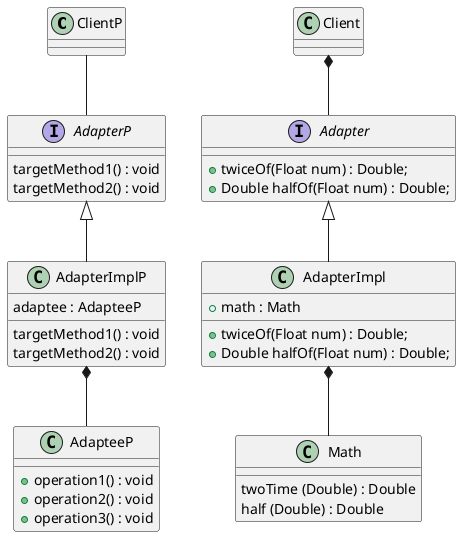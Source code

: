 @startuml
'https://plantuml.com/class-diagram


class ClientP
ClientP -- AdapterP

interface AdapterP {
    targetMethod1() : void
    targetMethod2() : void
}

AdapterP <|-- AdapterImplP
class AdapterImplP{
    adaptee : AdapteeP
    targetMethod1() : void
    targetMethod2() : void
}

AdapterImplP *-- AdapteeP

class AdapteeP {
    + operation1() : void
    + operation2() : void
    + operation3() : void

}


interface Adapter {
	+  twiceOf(Float num) : Double;
	+ Double halfOf(Float num) : Double;

}

Adapter <|-- AdapterImpl

class AdapterImpl {
    + math : Math
	+  twiceOf(Float num) : Double;
	+ Double halfOf(Float num) : Double;
}
AdapterImpl *-- Math

class Math {
    twoTime (Double) : Double
    half (Double) : Double
}

class Client
Client *-- Adapter
@enduml